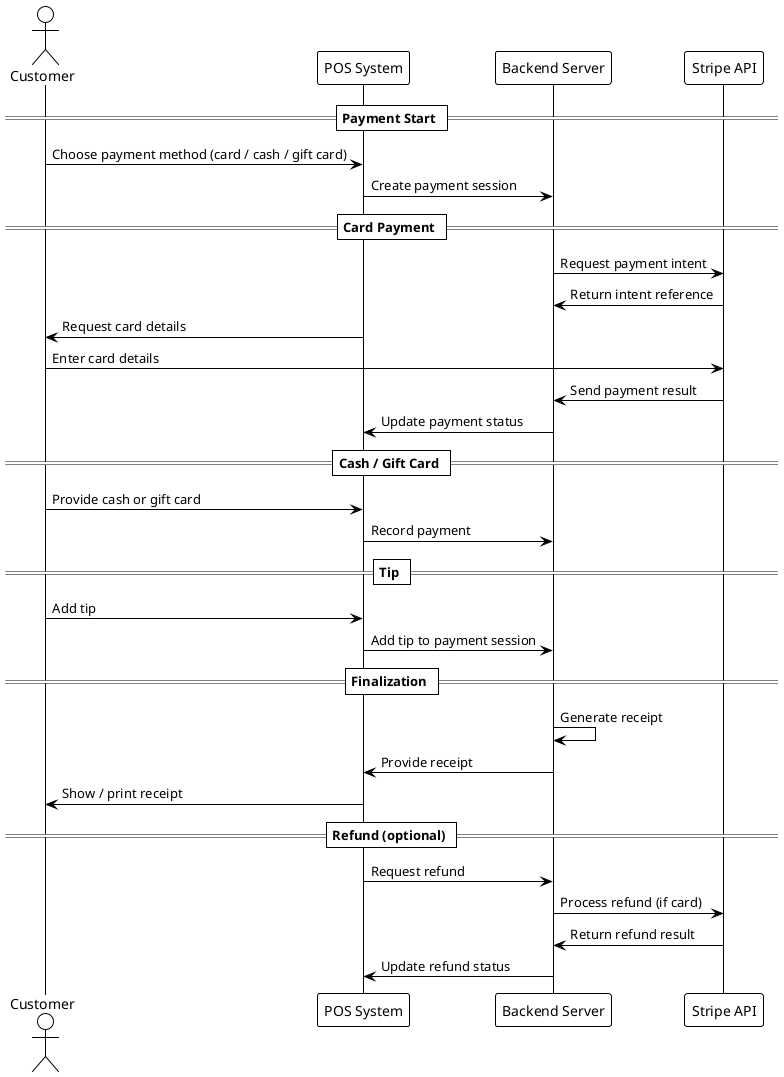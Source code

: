 @startuml
!theme plain
actor Customer
participant "POS System" as POS
participant "Backend Server" as Server
participant "Stripe API" as Stripe

== Payment Start ==
Customer -> POS : Choose payment method (card / cash / gift card)
POS -> Server : Create payment session

== Card Payment ==
Server -> Stripe : Request payment intent
Stripe -> Server : Return intent reference
POS -> Customer : Request card details
Customer -> Stripe : Enter card details
Stripe -> Server : Send payment result
Server -> POS : Update payment status

== Cash / Gift Card ==
Customer -> POS : Provide cash or gift card
POS -> Server : Record payment

== Tip ==
Customer -> POS : Add tip
POS -> Server : Add tip to payment session

== Finalization ==
Server -> Server : Generate receipt
Server -> POS : Provide receipt
POS -> Customer : Show / print receipt

== Refund (optional) ==
POS -> Server : Request refund
Server -> Stripe : Process refund (if card)
Stripe -> Server : Return refund result
Server -> POS : Update refund status
@enduml
